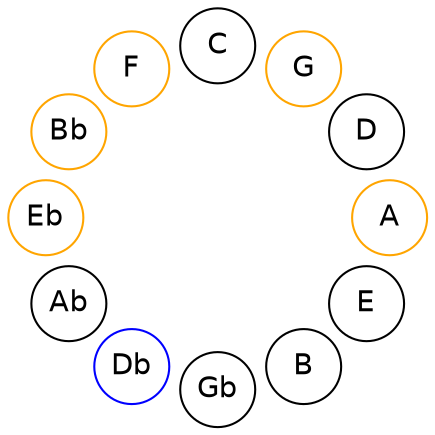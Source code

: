 
graph {

layout = circo;
mindist = .1

node [shape = circle, fontname = Helvetica, margin = 0]
edge [style=invis]

subgraph 1 {
	E -- B -- Gb -- Db -- Ab -- Eb -- Bb -- F -- C -- G -- D -- A -- E
}

Db [color=blue];
Eb [color=orange];
Bb [color=orange];
F [color=orange];
G [color=orange];
A [color=orange];
}
